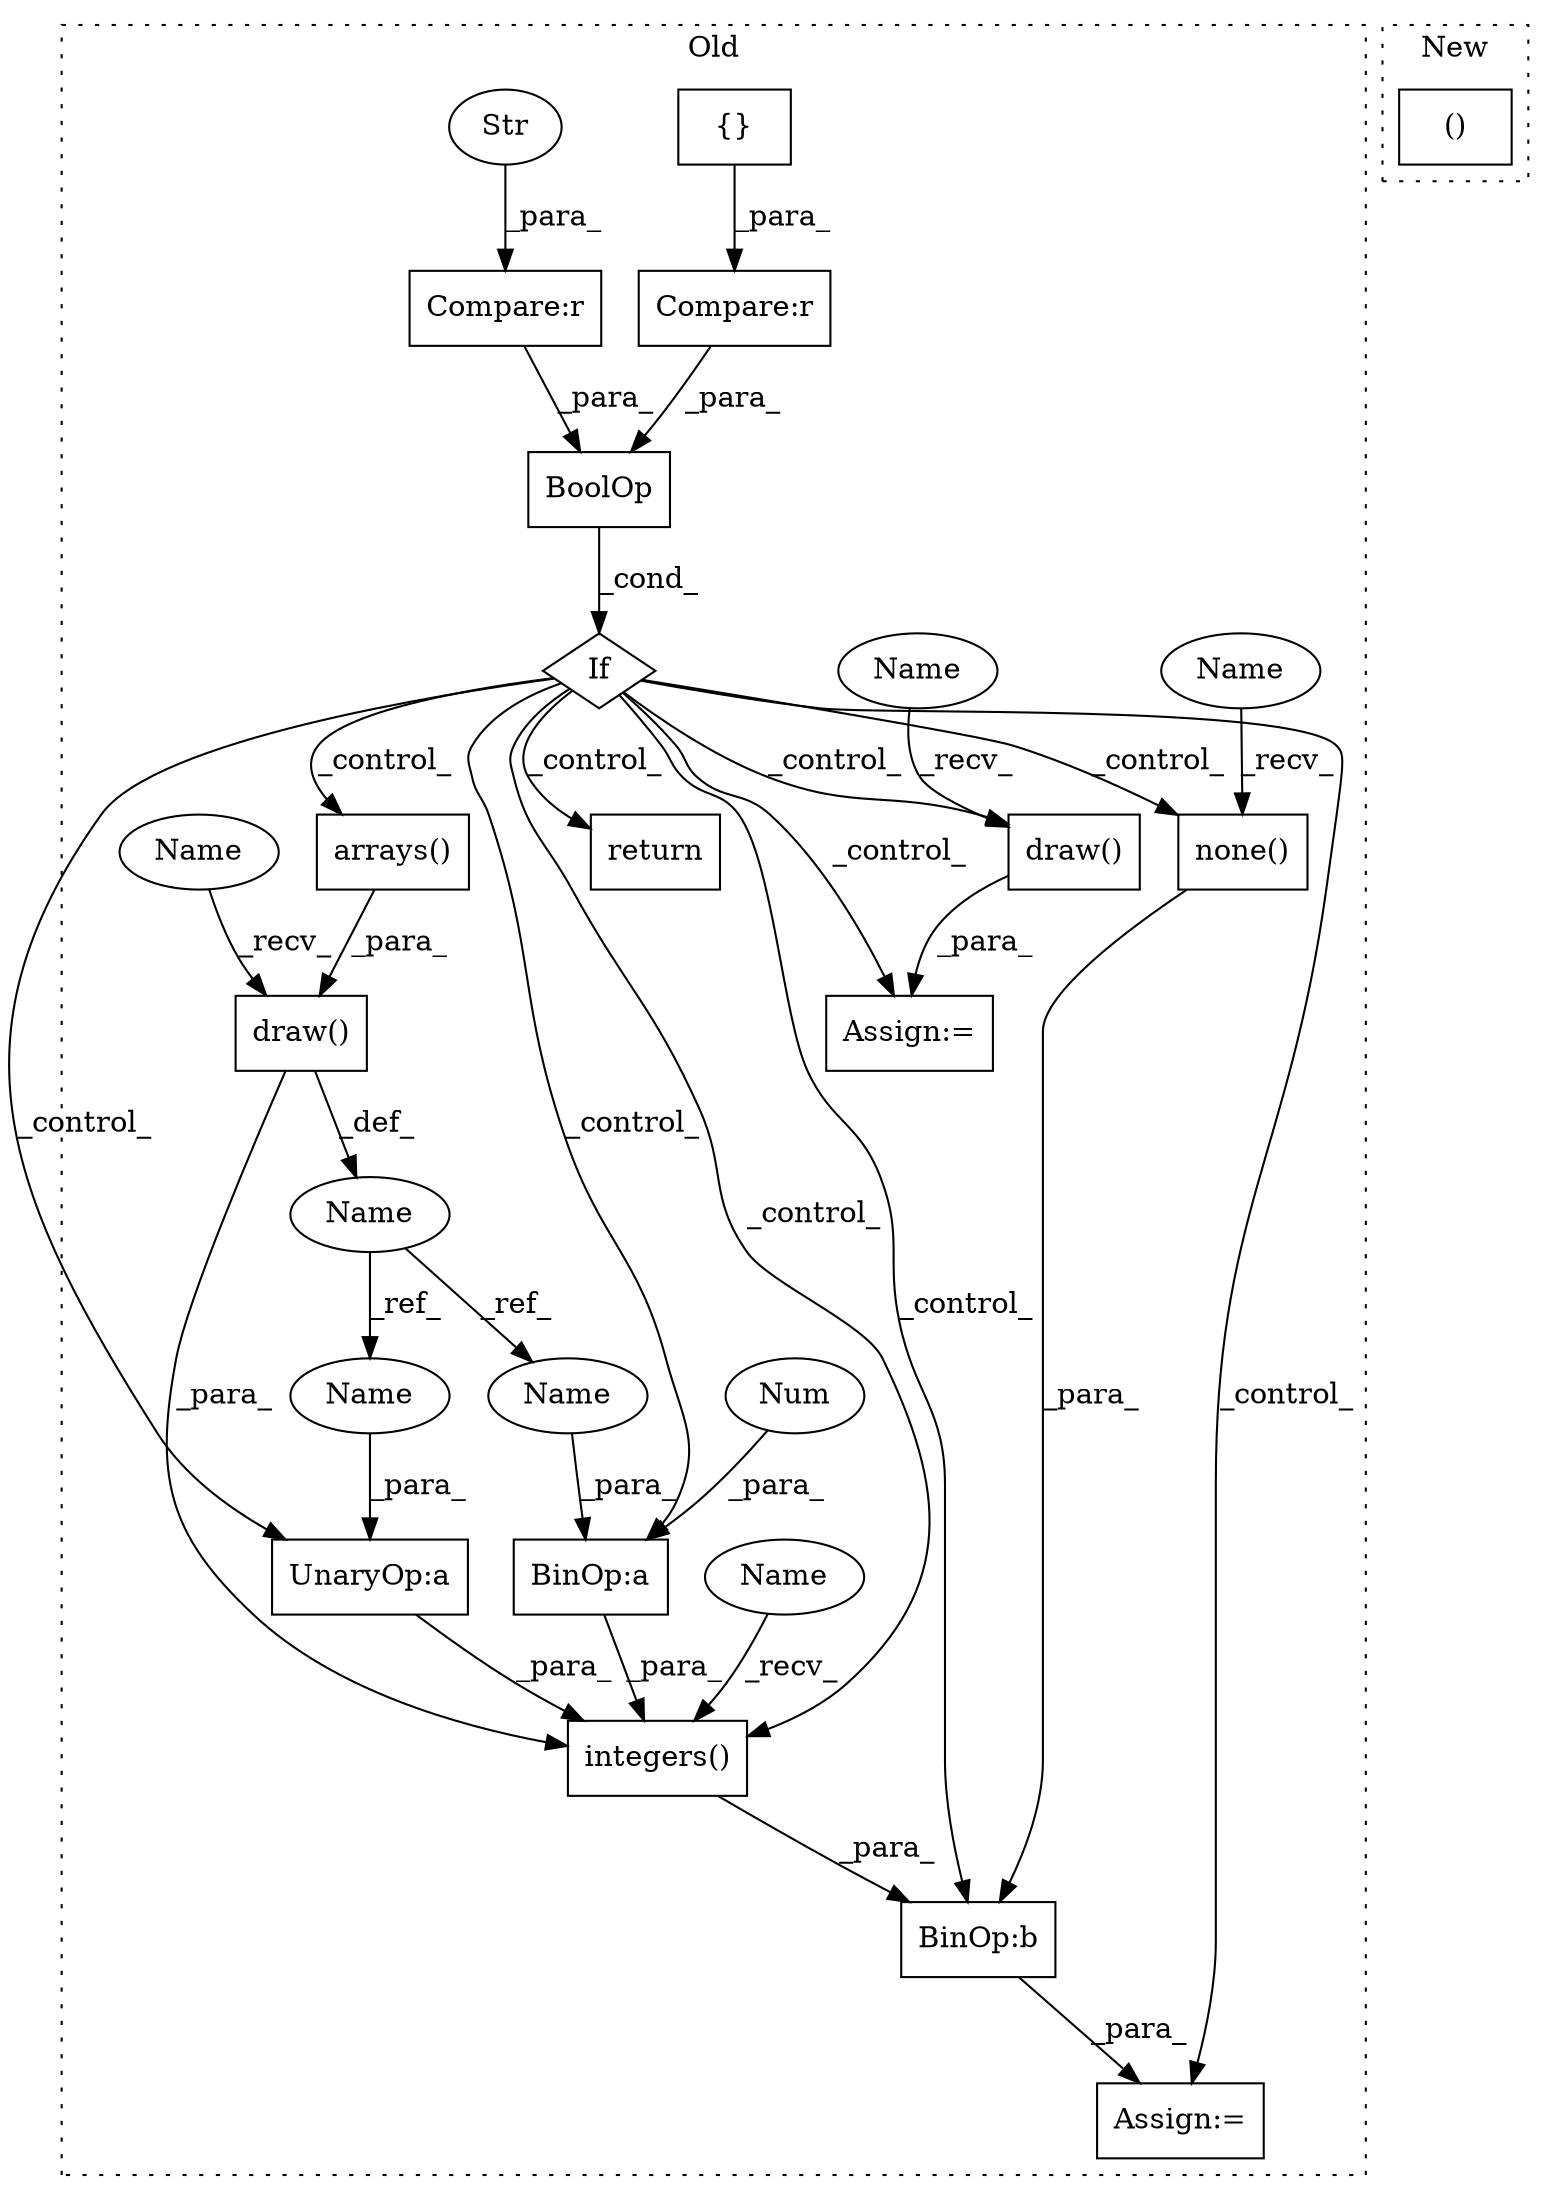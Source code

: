 digraph G {
subgraph cluster0 {
1 [label="none()" a="75" s="9283" l="9" shape="box"];
3 [label="If" a="96" s="8629" l="3" shape="diamond"];
4 [label="BinOp:a" a="82" s="9330" l="3" shape="box"];
5 [label="UnaryOp:a" a="61" s="9319" l="5" shape="box"];
6 [label="{}" a="59" s="8665,8736" l="1,0" shape="box"];
7 [label="BinOp:b" a="82" s="9292" l="15" shape="box"];
8 [label="arrays()" a="75" s="8805" l="56" shape="box"];
9 [label="Num" a="76" s="9333" l="1" shape="ellipse"];
10 [label="Compare:r" a="40" s="8642" l="95" shape="box"];
11 [label="Compare:r" a="40" s="8750" l="13" shape="box"];
12 [label="Str" a="66" s="8756" l="7" shape="ellipse"];
13 [label="integers()" a="75" s="9307,9334" l="12,1" shape="box"];
14 [label="BoolOp" a="72" s="8632" l="137" shape="box"];
15 [label="Name" a="87" s="8867" l="4" shape="ellipse"];
16 [label="Assign:=" a="68" s="9266" l="3" shape="box"];
17 [label="Assign:=" a="68" s="9642" l="3" shape="box"];
18 [label="draw()" a="75" s="9645,9665" l="10,1" shape="box"];
19 [label="draw()" a="75" s="8795,8861" l="10,1" shape="box"];
20 [label="return" a="93" s="8779" l="6" shape="box"];
21 [label="Name" a="87" s="9326" l="4" shape="ellipse"];
22 [label="Name" a="87" s="9320" l="4" shape="ellipse"];
23 [label="Name" a="87" s="8795" l="4" shape="ellipse"];
24 [label="Name" a="87" s="9645" l="4" shape="ellipse"];
25 [label="Name" a="87" s="9307" l="2" shape="ellipse"];
26 [label="Name" a="87" s="9283" l="2" shape="ellipse"];
label = "Old";
style="dotted";
}
subgraph cluster1 {
2 [label="()" a="54" s="8939" l="20" shape="box"];
label = "New";
style="dotted";
}
1 -> 7 [label="_para_"];
3 -> 4 [label="_control_"];
3 -> 16 [label="_control_"];
3 -> 18 [label="_control_"];
3 -> 13 [label="_control_"];
3 -> 1 [label="_control_"];
3 -> 20 [label="_control_"];
3 -> 8 [label="_control_"];
3 -> 17 [label="_control_"];
3 -> 5 [label="_control_"];
3 -> 7 [label="_control_"];
4 -> 13 [label="_para_"];
5 -> 13 [label="_para_"];
6 -> 10 [label="_para_"];
7 -> 16 [label="_para_"];
8 -> 19 [label="_para_"];
9 -> 4 [label="_para_"];
10 -> 14 [label="_para_"];
11 -> 14 [label="_para_"];
12 -> 11 [label="_para_"];
13 -> 7 [label="_para_"];
14 -> 3 [label="_cond_"];
15 -> 21 [label="_ref_"];
15 -> 22 [label="_ref_"];
18 -> 17 [label="_para_"];
19 -> 13 [label="_para_"];
19 -> 15 [label="_def_"];
21 -> 4 [label="_para_"];
22 -> 5 [label="_para_"];
23 -> 19 [label="_recv_"];
24 -> 18 [label="_recv_"];
25 -> 13 [label="_recv_"];
26 -> 1 [label="_recv_"];
}